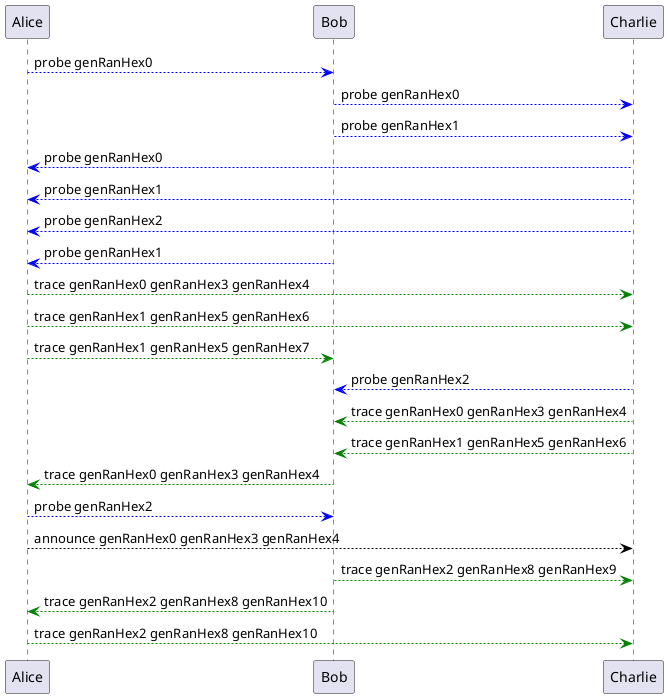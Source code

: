 @startuml messages
Alice -[#blue]-> Bob: probe genRanHex0
Bob -[#blue]-> Charlie: probe genRanHex0
Bob -[#blue]-> Charlie: probe genRanHex1
Charlie -[#blue]-> Alice: probe genRanHex0
Charlie -[#blue]-> Alice: probe genRanHex1
Charlie -[#blue]-> Alice: probe genRanHex2
Bob -[#blue]-> Alice: probe genRanHex1
Alice -[#green]-> Charlie: trace genRanHex0 genRanHex3 genRanHex4
Alice -[#green]-> Charlie: trace genRanHex1 genRanHex5 genRanHex6
Alice -[#green]-> Bob: trace genRanHex1 genRanHex5 genRanHex7
Charlie -[#blue]-> Bob: probe genRanHex2
Charlie -[#green]-> Bob: trace genRanHex0 genRanHex3 genRanHex4
Charlie -[#green]-> Bob: trace genRanHex1 genRanHex5 genRanHex6
Bob -[#green]-> Alice: trace genRanHex0 genRanHex3 genRanHex4
Alice -[#blue]-> Bob: probe genRanHex2
Alice -[#black]-> Charlie: announce genRanHex0 genRanHex3 genRanHex4
Bob -[#green]-> Charlie: trace genRanHex2 genRanHex8 genRanHex9
Bob -[#green]-> Alice: trace genRanHex2 genRanHex8 genRanHex10
Alice -[#green]-> Charlie: trace genRanHex2 genRanHex8 genRanHex10
@enduml